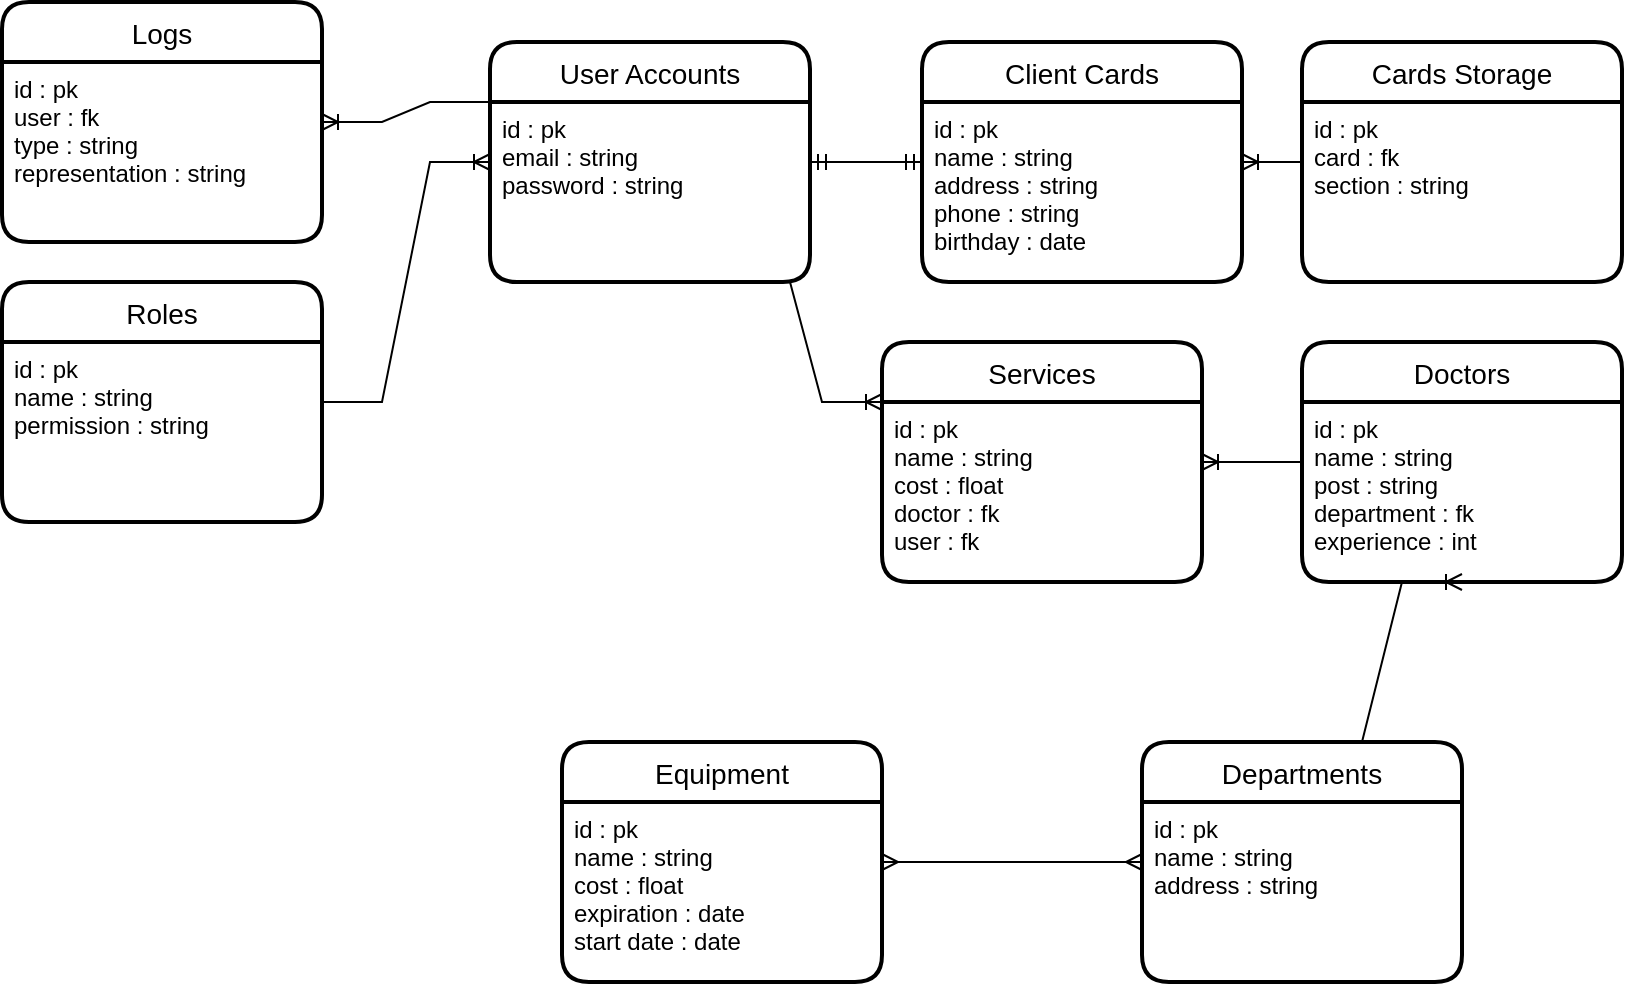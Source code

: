 <mxfile version="20.3.2" type="device"><diagram id="XRWhdD5dh1sKIbqsv5m2" name="Page-1"><mxGraphModel dx="1038" dy="556" grid="1" gridSize="10" guides="1" tooltips="1" connect="1" arrows="1" fold="1" page="1" pageScale="1" pageWidth="827" pageHeight="1169" math="0" shadow="0"><root><mxCell id="0"/><mxCell id="1" parent="0"/><mxCell id="z3jiWsDiGzCiH7R7PhDD-1" value="Departments" style="swimlane;childLayout=stackLayout;horizontal=1;startSize=30;horizontalStack=0;rounded=1;fontSize=14;fontStyle=0;strokeWidth=2;resizeParent=0;resizeLast=1;shadow=0;dashed=0;align=center;" vertex="1" parent="1"><mxGeometry x="580" y="390" width="160" height="120" as="geometry"/></mxCell><mxCell id="z3jiWsDiGzCiH7R7PhDD-2" value="id : pk&#10;name : string&#10;address : string" style="align=left;strokeColor=none;fillColor=none;spacingLeft=4;fontSize=12;verticalAlign=top;resizable=0;rotatable=0;part=1;" vertex="1" parent="z3jiWsDiGzCiH7R7PhDD-1"><mxGeometry y="30" width="160" height="90" as="geometry"/></mxCell><mxCell id="z3jiWsDiGzCiH7R7PhDD-3" value="User Accounts" style="swimlane;childLayout=stackLayout;horizontal=1;startSize=30;horizontalStack=0;rounded=1;fontSize=14;fontStyle=0;strokeWidth=2;resizeParent=0;resizeLast=1;shadow=0;dashed=0;align=center;" vertex="1" parent="1"><mxGeometry x="254" y="40" width="160" height="120" as="geometry"/></mxCell><mxCell id="z3jiWsDiGzCiH7R7PhDD-4" value="id : pk&#10;email : string&#10;password : string" style="align=left;strokeColor=none;fillColor=none;spacingLeft=4;fontSize=12;verticalAlign=top;resizable=0;rotatable=0;part=1;" vertex="1" parent="z3jiWsDiGzCiH7R7PhDD-3"><mxGeometry y="30" width="160" height="90" as="geometry"/></mxCell><mxCell id="z3jiWsDiGzCiH7R7PhDD-5" value="Roles" style="swimlane;childLayout=stackLayout;horizontal=1;startSize=30;horizontalStack=0;rounded=1;fontSize=14;fontStyle=0;strokeWidth=2;resizeParent=0;resizeLast=1;shadow=0;dashed=0;align=center;" vertex="1" parent="1"><mxGeometry x="10" y="160" width="160" height="120" as="geometry"/></mxCell><mxCell id="z3jiWsDiGzCiH7R7PhDD-6" value="id : pk&#10;name : string&#10;permission : string" style="align=left;strokeColor=none;fillColor=none;spacingLeft=4;fontSize=12;verticalAlign=top;resizable=0;rotatable=0;part=1;" vertex="1" parent="z3jiWsDiGzCiH7R7PhDD-5"><mxGeometry y="30" width="160" height="90" as="geometry"/></mxCell><mxCell id="z3jiWsDiGzCiH7R7PhDD-7" value="Logs" style="swimlane;childLayout=stackLayout;horizontal=1;startSize=30;horizontalStack=0;rounded=1;fontSize=14;fontStyle=0;strokeWidth=2;resizeParent=0;resizeLast=1;shadow=0;dashed=0;align=center;" vertex="1" parent="1"><mxGeometry x="10" y="20" width="160" height="120" as="geometry"/></mxCell><mxCell id="z3jiWsDiGzCiH7R7PhDD-8" value="id : pk&#10;user : fk&#10;type : string&#10;representation : string" style="align=left;strokeColor=none;fillColor=none;spacingLeft=4;fontSize=12;verticalAlign=top;resizable=0;rotatable=0;part=1;" vertex="1" parent="z3jiWsDiGzCiH7R7PhDD-7"><mxGeometry y="30" width="160" height="90" as="geometry"/></mxCell><mxCell id="z3jiWsDiGzCiH7R7PhDD-9" value="Services" style="swimlane;childLayout=stackLayout;horizontal=1;startSize=30;horizontalStack=0;rounded=1;fontSize=14;fontStyle=0;strokeWidth=2;resizeParent=0;resizeLast=1;shadow=0;dashed=0;align=center;" vertex="1" parent="1"><mxGeometry x="450" y="190" width="160" height="120" as="geometry"/></mxCell><mxCell id="z3jiWsDiGzCiH7R7PhDD-10" value="id : pk&#10;name : string&#10;cost : float&#10;doctor : fk&#10;user : fk" style="align=left;strokeColor=none;fillColor=none;spacingLeft=4;fontSize=12;verticalAlign=top;resizable=0;rotatable=0;part=1;" vertex="1" parent="z3jiWsDiGzCiH7R7PhDD-9"><mxGeometry y="30" width="160" height="90" as="geometry"/></mxCell><mxCell id="z3jiWsDiGzCiH7R7PhDD-11" value="Equipment" style="swimlane;childLayout=stackLayout;horizontal=1;startSize=30;horizontalStack=0;rounded=1;fontSize=14;fontStyle=0;strokeWidth=2;resizeParent=0;resizeLast=1;shadow=0;dashed=0;align=center;" vertex="1" parent="1"><mxGeometry x="290" y="390" width="160" height="120" as="geometry"/></mxCell><mxCell id="z3jiWsDiGzCiH7R7PhDD-12" value="id : pk&#10;name : string&#10;cost : float&#10;expiration : date&#10;start date : date" style="align=left;strokeColor=none;fillColor=none;spacingLeft=4;fontSize=12;verticalAlign=top;resizable=0;rotatable=0;part=1;" vertex="1" parent="z3jiWsDiGzCiH7R7PhDD-11"><mxGeometry y="30" width="160" height="90" as="geometry"/></mxCell><mxCell id="z3jiWsDiGzCiH7R7PhDD-13" value="Client Cards" style="swimlane;childLayout=stackLayout;horizontal=1;startSize=30;horizontalStack=0;rounded=1;fontSize=14;fontStyle=0;strokeWidth=2;resizeParent=0;resizeLast=1;shadow=0;dashed=0;align=center;" vertex="1" parent="1"><mxGeometry x="470" y="40" width="160" height="120" as="geometry"/></mxCell><mxCell id="z3jiWsDiGzCiH7R7PhDD-14" value="id : pk&#10;name : string&#10;address : string&#10;phone : string&#10;birthday : date" style="align=left;strokeColor=none;fillColor=none;spacingLeft=4;fontSize=12;verticalAlign=top;resizable=0;rotatable=0;part=1;" vertex="1" parent="z3jiWsDiGzCiH7R7PhDD-13"><mxGeometry y="30" width="160" height="90" as="geometry"/></mxCell><mxCell id="z3jiWsDiGzCiH7R7PhDD-15" value="Doctors" style="swimlane;childLayout=stackLayout;horizontal=1;startSize=30;horizontalStack=0;rounded=1;fontSize=14;fontStyle=0;strokeWidth=2;resizeParent=0;resizeLast=1;shadow=0;dashed=0;align=center;" vertex="1" parent="1"><mxGeometry x="660" y="190" width="160" height="120" as="geometry"/></mxCell><mxCell id="z3jiWsDiGzCiH7R7PhDD-16" value="id : pk&#10;name : string&#10;post : string&#10;department : fk&#10;experience : int" style="align=left;strokeColor=none;fillColor=none;spacingLeft=4;fontSize=12;verticalAlign=top;resizable=0;rotatable=0;part=1;" vertex="1" parent="z3jiWsDiGzCiH7R7PhDD-15"><mxGeometry y="30" width="160" height="90" as="geometry"/></mxCell><mxCell id="z3jiWsDiGzCiH7R7PhDD-17" value="Cards Storage" style="swimlane;childLayout=stackLayout;horizontal=1;startSize=30;horizontalStack=0;rounded=1;fontSize=14;fontStyle=0;strokeWidth=2;resizeParent=0;resizeLast=1;shadow=0;dashed=0;align=center;" vertex="1" parent="1"><mxGeometry x="660" y="40" width="160" height="120" as="geometry"/></mxCell><mxCell id="z3jiWsDiGzCiH7R7PhDD-18" value="id : pk&#10;card : fk&#10;section : string" style="align=left;strokeColor=none;fillColor=none;spacingLeft=4;fontSize=12;verticalAlign=top;resizable=0;rotatable=0;part=1;" vertex="1" parent="z3jiWsDiGzCiH7R7PhDD-17"><mxGeometry y="30" width="160" height="90" as="geometry"/></mxCell><mxCell id="z3jiWsDiGzCiH7R7PhDD-31" value="" style="edgeStyle=entityRelationEdgeStyle;fontSize=12;html=1;endArrow=ERmandOne;startArrow=ERmandOne;rounded=0;" edge="1" parent="1" source="z3jiWsDiGzCiH7R7PhDD-3" target="z3jiWsDiGzCiH7R7PhDD-13"><mxGeometry width="100" height="100" relative="1" as="geometry"><mxPoint x="370" y="200" as="sourcePoint"/><mxPoint x="470" y="100" as="targetPoint"/></mxGeometry></mxCell><mxCell id="z3jiWsDiGzCiH7R7PhDD-32" value="" style="edgeStyle=entityRelationEdgeStyle;fontSize=12;html=1;endArrow=ERoneToMany;rounded=0;" edge="1" parent="1" source="z3jiWsDiGzCiH7R7PhDD-17" target="z3jiWsDiGzCiH7R7PhDD-13"><mxGeometry width="100" height="100" relative="1" as="geometry"><mxPoint x="370" y="200" as="sourcePoint"/><mxPoint x="470" y="100" as="targetPoint"/></mxGeometry></mxCell><mxCell id="z3jiWsDiGzCiH7R7PhDD-33" value="" style="edgeStyle=entityRelationEdgeStyle;fontSize=12;html=1;endArrow=ERoneToMany;rounded=0;" edge="1" parent="1" source="z3jiWsDiGzCiH7R7PhDD-15" target="z3jiWsDiGzCiH7R7PhDD-9"><mxGeometry width="100" height="100" relative="1" as="geometry"><mxPoint x="370" y="300" as="sourcePoint"/><mxPoint x="470" y="200" as="targetPoint"/></mxGeometry></mxCell><mxCell id="z3jiWsDiGzCiH7R7PhDD-34" value="" style="edgeStyle=entityRelationEdgeStyle;fontSize=12;html=1;endArrow=ERmany;startArrow=ERmany;rounded=0;" edge="1" parent="1" source="z3jiWsDiGzCiH7R7PhDD-1" target="z3jiWsDiGzCiH7R7PhDD-11"><mxGeometry width="100" height="100" relative="1" as="geometry"><mxPoint x="370" y="500" as="sourcePoint"/><mxPoint x="470" y="400" as="targetPoint"/></mxGeometry></mxCell><mxCell id="z3jiWsDiGzCiH7R7PhDD-35" value="" style="edgeStyle=entityRelationEdgeStyle;fontSize=12;html=1;endArrow=ERoneToMany;rounded=0;" edge="1" parent="1" source="z3jiWsDiGzCiH7R7PhDD-5" target="z3jiWsDiGzCiH7R7PhDD-3"><mxGeometry width="100" height="100" relative="1" as="geometry"><mxPoint x="370" y="200" as="sourcePoint"/><mxPoint x="470" y="100" as="targetPoint"/></mxGeometry></mxCell><mxCell id="z3jiWsDiGzCiH7R7PhDD-36" value="" style="edgeStyle=entityRelationEdgeStyle;fontSize=12;html=1;endArrow=ERoneToMany;rounded=0;exitX=0;exitY=0.25;exitDx=0;exitDy=0;" edge="1" parent="1" source="z3jiWsDiGzCiH7R7PhDD-3" target="z3jiWsDiGzCiH7R7PhDD-7"><mxGeometry width="100" height="100" relative="1" as="geometry"><mxPoint x="370" y="300" as="sourcePoint"/><mxPoint x="470" y="200" as="targetPoint"/></mxGeometry></mxCell><mxCell id="z3jiWsDiGzCiH7R7PhDD-38" value="" style="edgeStyle=entityRelationEdgeStyle;fontSize=12;html=1;endArrow=ERoneToMany;rounded=0;exitX=0.75;exitY=1;exitDx=0;exitDy=0;entryX=0;entryY=0.25;entryDx=0;entryDy=0;" edge="1" parent="1" source="z3jiWsDiGzCiH7R7PhDD-4" target="z3jiWsDiGzCiH7R7PhDD-9"><mxGeometry width="100" height="100" relative="1" as="geometry"><mxPoint x="370" y="310" as="sourcePoint"/><mxPoint x="410" y="270" as="targetPoint"/></mxGeometry></mxCell><mxCell id="z3jiWsDiGzCiH7R7PhDD-39" value="" style="edgeStyle=entityRelationEdgeStyle;fontSize=12;html=1;endArrow=ERoneToMany;rounded=0;entryX=0.5;entryY=1;entryDx=0;entryDy=0;exitX=0.5;exitY=0;exitDx=0;exitDy=0;" edge="1" parent="1" source="z3jiWsDiGzCiH7R7PhDD-1" target="z3jiWsDiGzCiH7R7PhDD-16"><mxGeometry width="100" height="100" relative="1" as="geometry"><mxPoint x="370" y="510" as="sourcePoint"/><mxPoint x="470" y="410" as="targetPoint"/></mxGeometry></mxCell></root></mxGraphModel></diagram></mxfile>